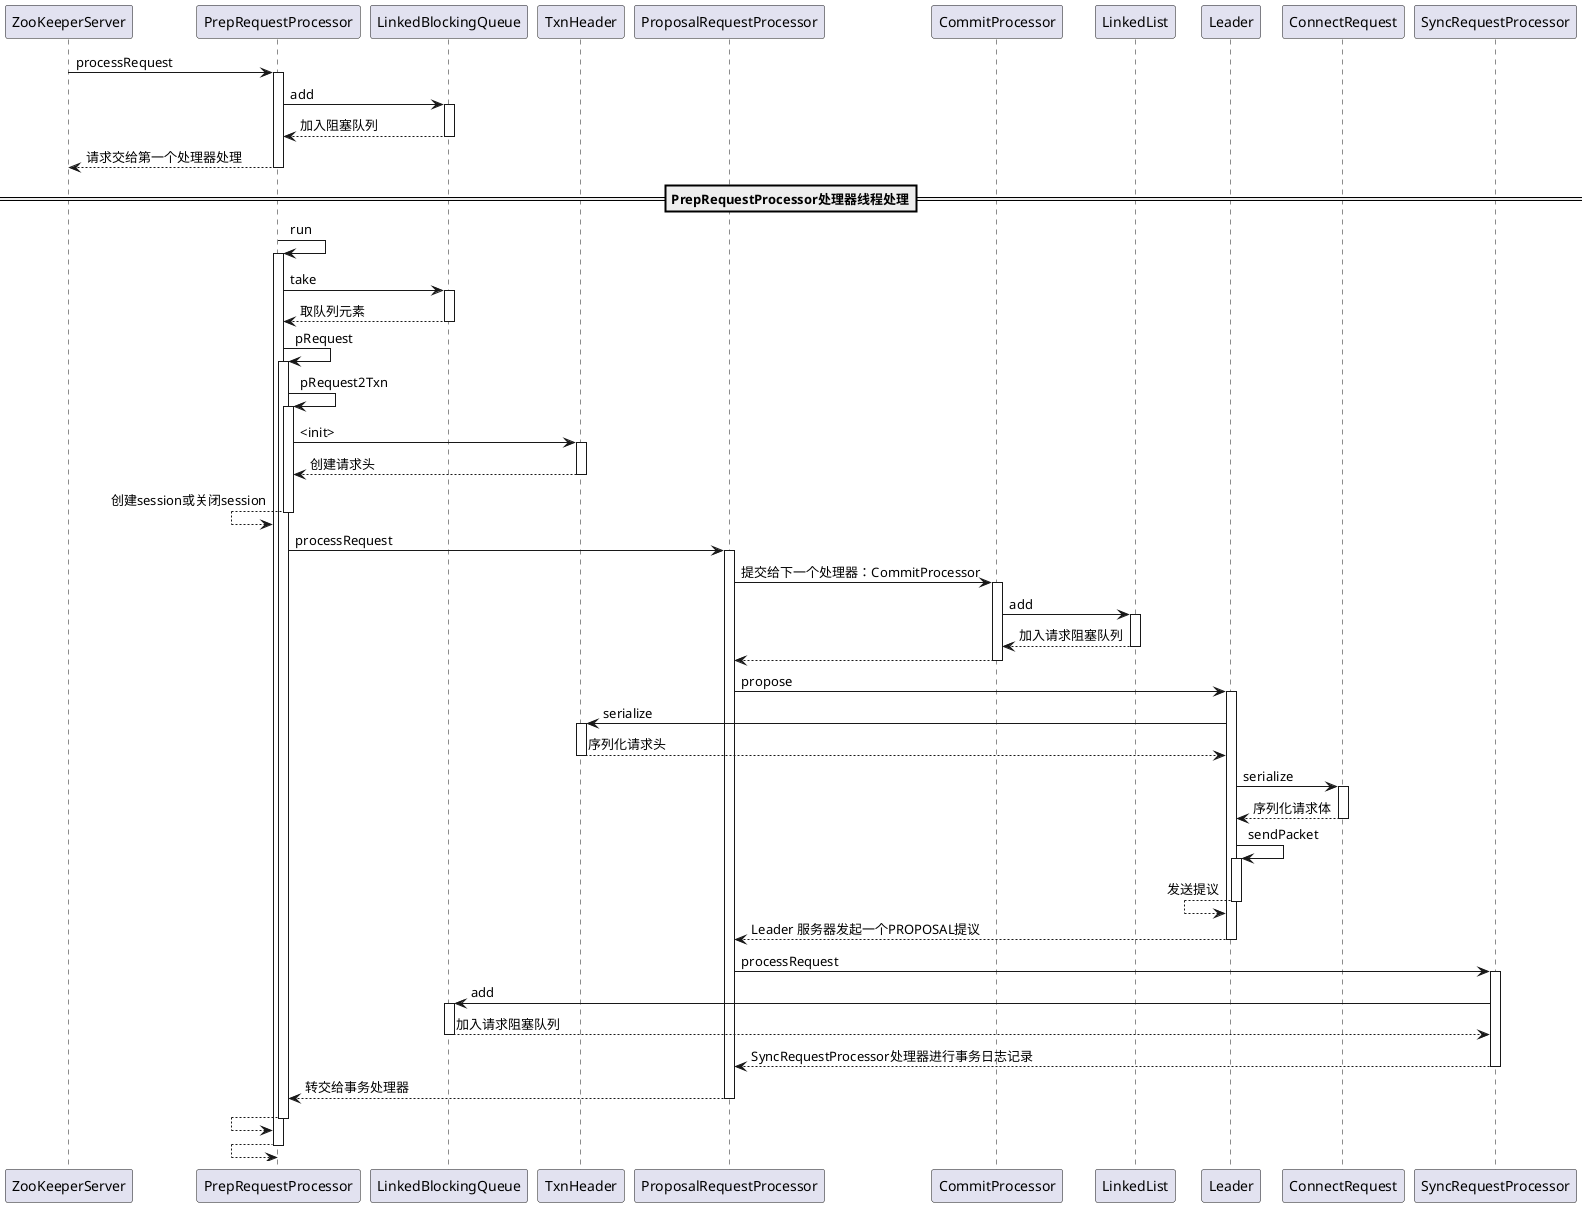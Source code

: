 @startuml

ZooKeeperServer->PrepRequestProcessor:processRequest
activate PrepRequestProcessor
    PrepRequestProcessor->LinkedBlockingQueue:add
    activate LinkedBlockingQueue
    PrepRequestProcessor<--LinkedBlockingQueue:加入阻塞队列
    deactivate LinkedBlockingQueue
ZooKeeperServer<--PrepRequestProcessor:请求交给第一个处理器处理
deactivate PrepRequestProcessor

==PrepRequestProcessor处理器线程处理==
PrepRequestProcessor->PrepRequestProcessor:run
activate PrepRequestProcessor
    PrepRequestProcessor->LinkedBlockingQueue:take
    activate LinkedBlockingQueue
    PrepRequestProcessor<--LinkedBlockingQueue:取队列元素
    deactivate LinkedBlockingQueue

    PrepRequestProcessor->PrepRequestProcessor:pRequest
    activate PrepRequestProcessor
        PrepRequestProcessor->PrepRequestProcessor:pRequest2Txn
        activate PrepRequestProcessor
            PrepRequestProcessor->TxnHeader:<init>
            activate TxnHeader
            PrepRequestProcessor<--TxnHeader:创建请求头
            deactivate TxnHeader

        PrepRequestProcessor<--PrepRequestProcessor:创建session或关闭session
        deactivate PrepRequestProcessor

        PrepRequestProcessor->ProposalRequestProcessor:processRequest
        activate ProposalRequestProcessor
            ProposalRequestProcessor->CommitProcessor:提交给下一个处理器：CommitProcessor
            activate CommitProcessor
                    CommitProcessor->LinkedList:add
                    activate LinkedList
                    CommitProcessor<--LinkedList:加入请求阻塞队列
                    deactivate LinkedList
            ProposalRequestProcessor<--CommitProcessor:
            deactivate CommitProcessor

            ProposalRequestProcessor->Leader:propose
            activate Leader
                Leader->TxnHeader:serialize
                activate TxnHeader
                Leader<--TxnHeader:序列化请求头
                deactivate TxnHeader

                Leader->ConnectRequest:serialize
                activate ConnectRequest
                Leader<--ConnectRequest:序列化请求体
                deactivate ConnectRequest

                Leader->Leader:sendPacket
                activate Leader
                Leader<--Leader:发送提议
                deactivate Leader

            ProposalRequestProcessor<--Leader:Leader 服务器发起一个PROPOSAL提议
            deactivate Leader

            ProposalRequestProcessor->SyncRequestProcessor:processRequest
            activate SyncRequestProcessor
                SyncRequestProcessor->LinkedBlockingQueue:add
                activate LinkedBlockingQueue
                SyncRequestProcessor<--LinkedBlockingQueue:加入请求阻塞队列
                deactivate LinkedBlockingQueue
            ProposalRequestProcessor<--SyncRequestProcessor:SyncRequestProcessor处理器进行事务日志记录
            deactivate SyncRequestProcessor

        PrepRequestProcessor<--ProposalRequestProcessor:转交给事务处理器
        deactivate ProposalRequestProcessor
    PrepRequestProcessor<--PrepRequestProcessor:
    deactivate PrepRequestProcessor
PrepRequestProcessor<--PrepRequestProcessor:
deactivate PrepRequestProcessor



@enduml